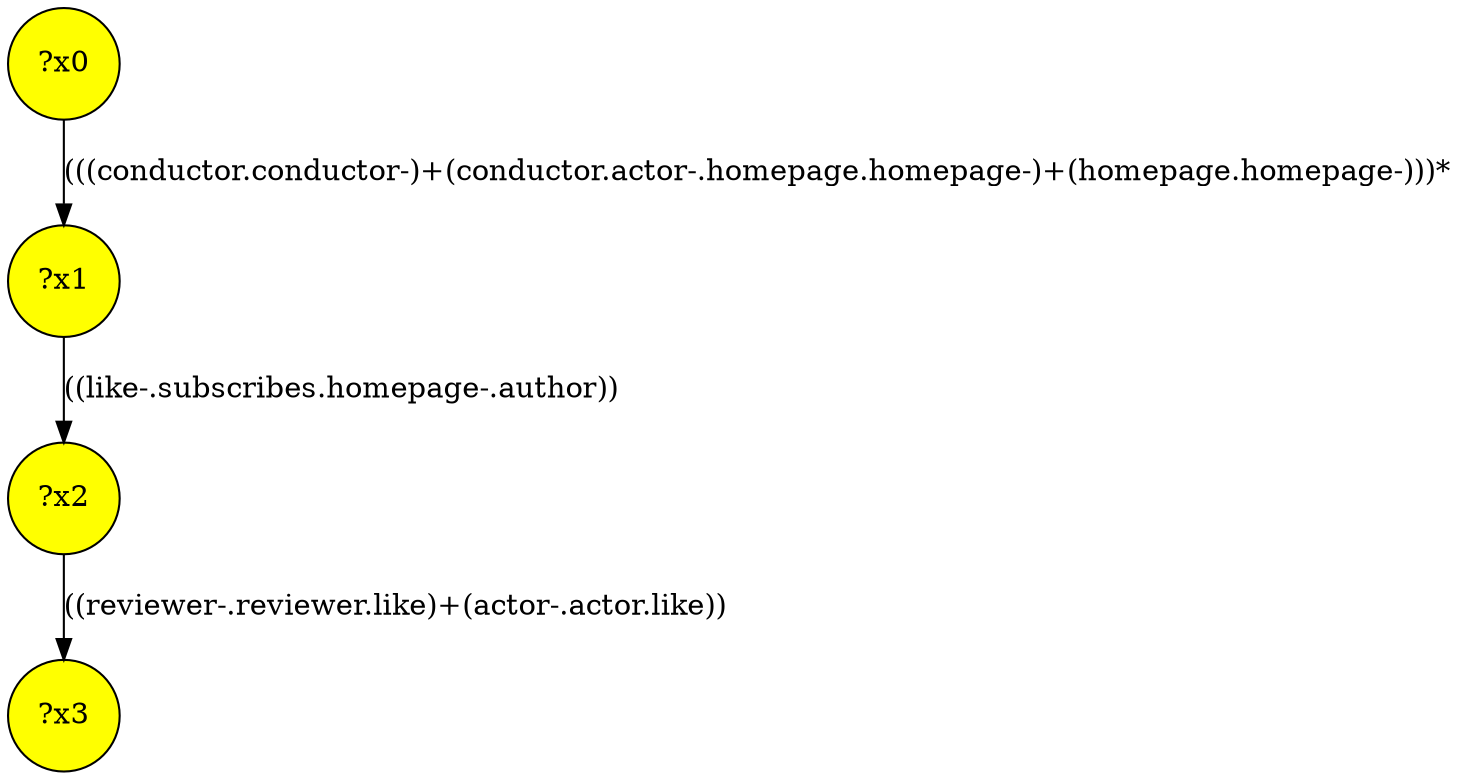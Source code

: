 digraph g {
	x2 [fillcolor="yellow", style="filled," shape=circle, label="?x2"];
	x0 [fillcolor="yellow", style="filled," shape=circle, label="?x0"];
	x1 [fillcolor="yellow", style="filled," shape=circle, label="?x1"];
	x3 [fillcolor="yellow", style="filled," shape=circle, label="?x3"];
	x0 -> x1 [label="(((conductor.conductor-)+(conductor.actor-.homepage.homepage-)+(homepage.homepage-)))*"];
	x1 -> x2 [label="((like-.subscribes.homepage-.author))"];
	x2 -> x3 [label="((reviewer-.reviewer.like)+(actor-.actor.like))"];
}
